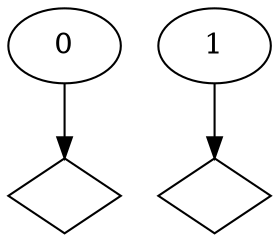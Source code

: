 digraph G {
n0 [label="",shape="diamond"];
n1 [label="0"];
n10 [label="",shape="diamond"];
n4 [label="1"];
n1 -> n0
n4 -> n10
}